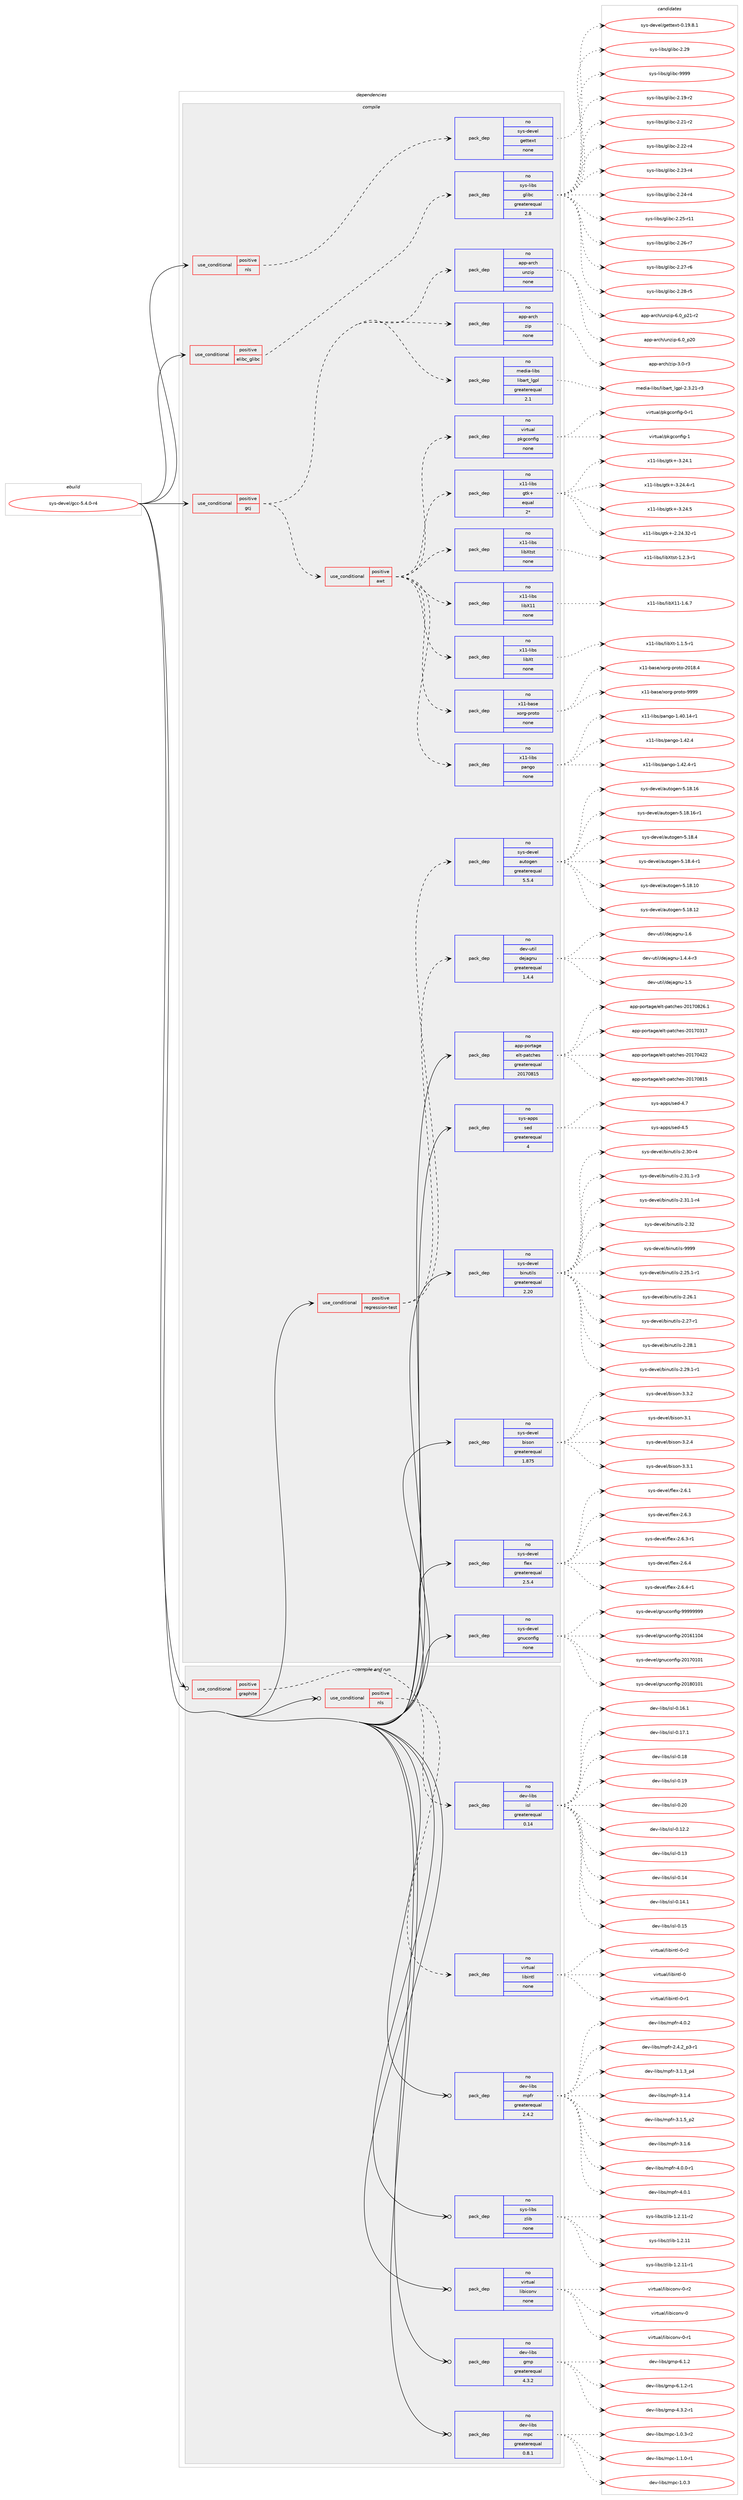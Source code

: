 digraph prolog {

# *************
# Graph options
# *************

newrank=true;
concentrate=true;
compound=true;
graph [rankdir=LR,fontname=Helvetica,fontsize=10,ranksep=1.5];#, ranksep=2.5, nodesep=0.2];
edge  [arrowhead=vee];
node  [fontname=Helvetica,fontsize=10];

# **********
# The ebuild
# **********

subgraph cluster_leftcol {
color=gray;
rank=same;
label=<<i>ebuild</i>>;
id [label="sys-devel/gcc-5.4.0-r4", color=red, width=4, href="../sys-devel/gcc-5.4.0-r4.svg"];
}

# ****************
# The dependencies
# ****************

subgraph cluster_midcol {
color=gray;
label=<<i>dependencies</i>>;
subgraph cluster_compile {
fillcolor="#eeeeee";
style=filled;
label=<<i>compile</i>>;
subgraph cond459687 {
dependency1728028 [label=<<TABLE BORDER="0" CELLBORDER="1" CELLSPACING="0" CELLPADDING="4"><TR><TD ROWSPAN="3" CELLPADDING="10">use_conditional</TD></TR><TR><TD>positive</TD></TR><TR><TD>elibc_glibc</TD></TR></TABLE>>, shape=none, color=red];
subgraph pack1240028 {
dependency1728029 [label=<<TABLE BORDER="0" CELLBORDER="1" CELLSPACING="0" CELLPADDING="4" WIDTH="220"><TR><TD ROWSPAN="6" CELLPADDING="30">pack_dep</TD></TR><TR><TD WIDTH="110">no</TD></TR><TR><TD>sys-libs</TD></TR><TR><TD>glibc</TD></TR><TR><TD>greaterequal</TD></TR><TR><TD>2.8</TD></TR></TABLE>>, shape=none, color=blue];
}
dependency1728028:e -> dependency1728029:w [weight=20,style="dashed",arrowhead="vee"];
}
id:e -> dependency1728028:w [weight=20,style="solid",arrowhead="vee"];
subgraph cond459688 {
dependency1728030 [label=<<TABLE BORDER="0" CELLBORDER="1" CELLSPACING="0" CELLPADDING="4"><TR><TD ROWSPAN="3" CELLPADDING="10">use_conditional</TD></TR><TR><TD>positive</TD></TR><TR><TD>gcj</TD></TR></TABLE>>, shape=none, color=red];
subgraph cond459689 {
dependency1728031 [label=<<TABLE BORDER="0" CELLBORDER="1" CELLSPACING="0" CELLPADDING="4"><TR><TD ROWSPAN="3" CELLPADDING="10">use_conditional</TD></TR><TR><TD>positive</TD></TR><TR><TD>awt</TD></TR></TABLE>>, shape=none, color=red];
subgraph pack1240029 {
dependency1728032 [label=<<TABLE BORDER="0" CELLBORDER="1" CELLSPACING="0" CELLPADDING="4" WIDTH="220"><TR><TD ROWSPAN="6" CELLPADDING="30">pack_dep</TD></TR><TR><TD WIDTH="110">no</TD></TR><TR><TD>x11-base</TD></TR><TR><TD>xorg-proto</TD></TR><TR><TD>none</TD></TR><TR><TD></TD></TR></TABLE>>, shape=none, color=blue];
}
dependency1728031:e -> dependency1728032:w [weight=20,style="dashed",arrowhead="vee"];
subgraph pack1240030 {
dependency1728033 [label=<<TABLE BORDER="0" CELLBORDER="1" CELLSPACING="0" CELLPADDING="4" WIDTH="220"><TR><TD ROWSPAN="6" CELLPADDING="30">pack_dep</TD></TR><TR><TD WIDTH="110">no</TD></TR><TR><TD>x11-libs</TD></TR><TR><TD>libXt</TD></TR><TR><TD>none</TD></TR><TR><TD></TD></TR></TABLE>>, shape=none, color=blue];
}
dependency1728031:e -> dependency1728033:w [weight=20,style="dashed",arrowhead="vee"];
subgraph pack1240031 {
dependency1728034 [label=<<TABLE BORDER="0" CELLBORDER="1" CELLSPACING="0" CELLPADDING="4" WIDTH="220"><TR><TD ROWSPAN="6" CELLPADDING="30">pack_dep</TD></TR><TR><TD WIDTH="110">no</TD></TR><TR><TD>x11-libs</TD></TR><TR><TD>libX11</TD></TR><TR><TD>none</TD></TR><TR><TD></TD></TR></TABLE>>, shape=none, color=blue];
}
dependency1728031:e -> dependency1728034:w [weight=20,style="dashed",arrowhead="vee"];
subgraph pack1240032 {
dependency1728035 [label=<<TABLE BORDER="0" CELLBORDER="1" CELLSPACING="0" CELLPADDING="4" WIDTH="220"><TR><TD ROWSPAN="6" CELLPADDING="30">pack_dep</TD></TR><TR><TD WIDTH="110">no</TD></TR><TR><TD>x11-libs</TD></TR><TR><TD>libXtst</TD></TR><TR><TD>none</TD></TR><TR><TD></TD></TR></TABLE>>, shape=none, color=blue];
}
dependency1728031:e -> dependency1728035:w [weight=20,style="dashed",arrowhead="vee"];
subgraph pack1240033 {
dependency1728036 [label=<<TABLE BORDER="0" CELLBORDER="1" CELLSPACING="0" CELLPADDING="4" WIDTH="220"><TR><TD ROWSPAN="6" CELLPADDING="30">pack_dep</TD></TR><TR><TD WIDTH="110">no</TD></TR><TR><TD>x11-libs</TD></TR><TR><TD>gtk+</TD></TR><TR><TD>equal</TD></TR><TR><TD>2*</TD></TR></TABLE>>, shape=none, color=blue];
}
dependency1728031:e -> dependency1728036:w [weight=20,style="dashed",arrowhead="vee"];
subgraph pack1240034 {
dependency1728037 [label=<<TABLE BORDER="0" CELLBORDER="1" CELLSPACING="0" CELLPADDING="4" WIDTH="220"><TR><TD ROWSPAN="6" CELLPADDING="30">pack_dep</TD></TR><TR><TD WIDTH="110">no</TD></TR><TR><TD>virtual</TD></TR><TR><TD>pkgconfig</TD></TR><TR><TD>none</TD></TR><TR><TD></TD></TR></TABLE>>, shape=none, color=blue];
}
dependency1728031:e -> dependency1728037:w [weight=20,style="dashed",arrowhead="vee"];
subgraph pack1240035 {
dependency1728038 [label=<<TABLE BORDER="0" CELLBORDER="1" CELLSPACING="0" CELLPADDING="4" WIDTH="220"><TR><TD ROWSPAN="6" CELLPADDING="30">pack_dep</TD></TR><TR><TD WIDTH="110">no</TD></TR><TR><TD>x11-libs</TD></TR><TR><TD>pango</TD></TR><TR><TD>none</TD></TR><TR><TD></TD></TR></TABLE>>, shape=none, color=blue];
}
dependency1728031:e -> dependency1728038:w [weight=20,style="dashed",arrowhead="vee"];
}
dependency1728030:e -> dependency1728031:w [weight=20,style="dashed",arrowhead="vee"];
subgraph pack1240036 {
dependency1728039 [label=<<TABLE BORDER="0" CELLBORDER="1" CELLSPACING="0" CELLPADDING="4" WIDTH="220"><TR><TD ROWSPAN="6" CELLPADDING="30">pack_dep</TD></TR><TR><TD WIDTH="110">no</TD></TR><TR><TD>media-libs</TD></TR><TR><TD>libart_lgpl</TD></TR><TR><TD>greaterequal</TD></TR><TR><TD>2.1</TD></TR></TABLE>>, shape=none, color=blue];
}
dependency1728030:e -> dependency1728039:w [weight=20,style="dashed",arrowhead="vee"];
subgraph pack1240037 {
dependency1728040 [label=<<TABLE BORDER="0" CELLBORDER="1" CELLSPACING="0" CELLPADDING="4" WIDTH="220"><TR><TD ROWSPAN="6" CELLPADDING="30">pack_dep</TD></TR><TR><TD WIDTH="110">no</TD></TR><TR><TD>app-arch</TD></TR><TR><TD>zip</TD></TR><TR><TD>none</TD></TR><TR><TD></TD></TR></TABLE>>, shape=none, color=blue];
}
dependency1728030:e -> dependency1728040:w [weight=20,style="dashed",arrowhead="vee"];
subgraph pack1240038 {
dependency1728041 [label=<<TABLE BORDER="0" CELLBORDER="1" CELLSPACING="0" CELLPADDING="4" WIDTH="220"><TR><TD ROWSPAN="6" CELLPADDING="30">pack_dep</TD></TR><TR><TD WIDTH="110">no</TD></TR><TR><TD>app-arch</TD></TR><TR><TD>unzip</TD></TR><TR><TD>none</TD></TR><TR><TD></TD></TR></TABLE>>, shape=none, color=blue];
}
dependency1728030:e -> dependency1728041:w [weight=20,style="dashed",arrowhead="vee"];
}
id:e -> dependency1728030:w [weight=20,style="solid",arrowhead="vee"];
subgraph cond459690 {
dependency1728042 [label=<<TABLE BORDER="0" CELLBORDER="1" CELLSPACING="0" CELLPADDING="4"><TR><TD ROWSPAN="3" CELLPADDING="10">use_conditional</TD></TR><TR><TD>positive</TD></TR><TR><TD>nls</TD></TR></TABLE>>, shape=none, color=red];
subgraph pack1240039 {
dependency1728043 [label=<<TABLE BORDER="0" CELLBORDER="1" CELLSPACING="0" CELLPADDING="4" WIDTH="220"><TR><TD ROWSPAN="6" CELLPADDING="30">pack_dep</TD></TR><TR><TD WIDTH="110">no</TD></TR><TR><TD>sys-devel</TD></TR><TR><TD>gettext</TD></TR><TR><TD>none</TD></TR><TR><TD></TD></TR></TABLE>>, shape=none, color=blue];
}
dependency1728042:e -> dependency1728043:w [weight=20,style="dashed",arrowhead="vee"];
}
id:e -> dependency1728042:w [weight=20,style="solid",arrowhead="vee"];
subgraph cond459691 {
dependency1728044 [label=<<TABLE BORDER="0" CELLBORDER="1" CELLSPACING="0" CELLPADDING="4"><TR><TD ROWSPAN="3" CELLPADDING="10">use_conditional</TD></TR><TR><TD>positive</TD></TR><TR><TD>regression-test</TD></TR></TABLE>>, shape=none, color=red];
subgraph pack1240040 {
dependency1728045 [label=<<TABLE BORDER="0" CELLBORDER="1" CELLSPACING="0" CELLPADDING="4" WIDTH="220"><TR><TD ROWSPAN="6" CELLPADDING="30">pack_dep</TD></TR><TR><TD WIDTH="110">no</TD></TR><TR><TD>dev-util</TD></TR><TR><TD>dejagnu</TD></TR><TR><TD>greaterequal</TD></TR><TR><TD>1.4.4</TD></TR></TABLE>>, shape=none, color=blue];
}
dependency1728044:e -> dependency1728045:w [weight=20,style="dashed",arrowhead="vee"];
subgraph pack1240041 {
dependency1728046 [label=<<TABLE BORDER="0" CELLBORDER="1" CELLSPACING="0" CELLPADDING="4" WIDTH="220"><TR><TD ROWSPAN="6" CELLPADDING="30">pack_dep</TD></TR><TR><TD WIDTH="110">no</TD></TR><TR><TD>sys-devel</TD></TR><TR><TD>autogen</TD></TR><TR><TD>greaterequal</TD></TR><TR><TD>5.5.4</TD></TR></TABLE>>, shape=none, color=blue];
}
dependency1728044:e -> dependency1728046:w [weight=20,style="dashed",arrowhead="vee"];
}
id:e -> dependency1728044:w [weight=20,style="solid",arrowhead="vee"];
subgraph pack1240042 {
dependency1728047 [label=<<TABLE BORDER="0" CELLBORDER="1" CELLSPACING="0" CELLPADDING="4" WIDTH="220"><TR><TD ROWSPAN="6" CELLPADDING="30">pack_dep</TD></TR><TR><TD WIDTH="110">no</TD></TR><TR><TD>app-portage</TD></TR><TR><TD>elt-patches</TD></TR><TR><TD>greaterequal</TD></TR><TR><TD>20170815</TD></TR></TABLE>>, shape=none, color=blue];
}
id:e -> dependency1728047:w [weight=20,style="solid",arrowhead="vee"];
subgraph pack1240043 {
dependency1728048 [label=<<TABLE BORDER="0" CELLBORDER="1" CELLSPACING="0" CELLPADDING="4" WIDTH="220"><TR><TD ROWSPAN="6" CELLPADDING="30">pack_dep</TD></TR><TR><TD WIDTH="110">no</TD></TR><TR><TD>sys-apps</TD></TR><TR><TD>sed</TD></TR><TR><TD>greaterequal</TD></TR><TR><TD>4</TD></TR></TABLE>>, shape=none, color=blue];
}
id:e -> dependency1728048:w [weight=20,style="solid",arrowhead="vee"];
subgraph pack1240044 {
dependency1728049 [label=<<TABLE BORDER="0" CELLBORDER="1" CELLSPACING="0" CELLPADDING="4" WIDTH="220"><TR><TD ROWSPAN="6" CELLPADDING="30">pack_dep</TD></TR><TR><TD WIDTH="110">no</TD></TR><TR><TD>sys-devel</TD></TR><TR><TD>binutils</TD></TR><TR><TD>greaterequal</TD></TR><TR><TD>2.20</TD></TR></TABLE>>, shape=none, color=blue];
}
id:e -> dependency1728049:w [weight=20,style="solid",arrowhead="vee"];
subgraph pack1240045 {
dependency1728050 [label=<<TABLE BORDER="0" CELLBORDER="1" CELLSPACING="0" CELLPADDING="4" WIDTH="220"><TR><TD ROWSPAN="6" CELLPADDING="30">pack_dep</TD></TR><TR><TD WIDTH="110">no</TD></TR><TR><TD>sys-devel</TD></TR><TR><TD>bison</TD></TR><TR><TD>greaterequal</TD></TR><TR><TD>1.875</TD></TR></TABLE>>, shape=none, color=blue];
}
id:e -> dependency1728050:w [weight=20,style="solid",arrowhead="vee"];
subgraph pack1240046 {
dependency1728051 [label=<<TABLE BORDER="0" CELLBORDER="1" CELLSPACING="0" CELLPADDING="4" WIDTH="220"><TR><TD ROWSPAN="6" CELLPADDING="30">pack_dep</TD></TR><TR><TD WIDTH="110">no</TD></TR><TR><TD>sys-devel</TD></TR><TR><TD>flex</TD></TR><TR><TD>greaterequal</TD></TR><TR><TD>2.5.4</TD></TR></TABLE>>, shape=none, color=blue];
}
id:e -> dependency1728051:w [weight=20,style="solid",arrowhead="vee"];
subgraph pack1240047 {
dependency1728052 [label=<<TABLE BORDER="0" CELLBORDER="1" CELLSPACING="0" CELLPADDING="4" WIDTH="220"><TR><TD ROWSPAN="6" CELLPADDING="30">pack_dep</TD></TR><TR><TD WIDTH="110">no</TD></TR><TR><TD>sys-devel</TD></TR><TR><TD>gnuconfig</TD></TR><TR><TD>none</TD></TR><TR><TD></TD></TR></TABLE>>, shape=none, color=blue];
}
id:e -> dependency1728052:w [weight=20,style="solid",arrowhead="vee"];
}
subgraph cluster_compileandrun {
fillcolor="#eeeeee";
style=filled;
label=<<i>compile and run</i>>;
subgraph cond459692 {
dependency1728053 [label=<<TABLE BORDER="0" CELLBORDER="1" CELLSPACING="0" CELLPADDING="4"><TR><TD ROWSPAN="3" CELLPADDING="10">use_conditional</TD></TR><TR><TD>positive</TD></TR><TR><TD>graphite</TD></TR></TABLE>>, shape=none, color=red];
subgraph pack1240048 {
dependency1728054 [label=<<TABLE BORDER="0" CELLBORDER="1" CELLSPACING="0" CELLPADDING="4" WIDTH="220"><TR><TD ROWSPAN="6" CELLPADDING="30">pack_dep</TD></TR><TR><TD WIDTH="110">no</TD></TR><TR><TD>dev-libs</TD></TR><TR><TD>isl</TD></TR><TR><TD>greaterequal</TD></TR><TR><TD>0.14</TD></TR></TABLE>>, shape=none, color=blue];
}
dependency1728053:e -> dependency1728054:w [weight=20,style="dashed",arrowhead="vee"];
}
id:e -> dependency1728053:w [weight=20,style="solid",arrowhead="odotvee"];
subgraph cond459693 {
dependency1728055 [label=<<TABLE BORDER="0" CELLBORDER="1" CELLSPACING="0" CELLPADDING="4"><TR><TD ROWSPAN="3" CELLPADDING="10">use_conditional</TD></TR><TR><TD>positive</TD></TR><TR><TD>nls</TD></TR></TABLE>>, shape=none, color=red];
subgraph pack1240049 {
dependency1728056 [label=<<TABLE BORDER="0" CELLBORDER="1" CELLSPACING="0" CELLPADDING="4" WIDTH="220"><TR><TD ROWSPAN="6" CELLPADDING="30">pack_dep</TD></TR><TR><TD WIDTH="110">no</TD></TR><TR><TD>virtual</TD></TR><TR><TD>libintl</TD></TR><TR><TD>none</TD></TR><TR><TD></TD></TR></TABLE>>, shape=none, color=blue];
}
dependency1728055:e -> dependency1728056:w [weight=20,style="dashed",arrowhead="vee"];
}
id:e -> dependency1728055:w [weight=20,style="solid",arrowhead="odotvee"];
subgraph pack1240050 {
dependency1728057 [label=<<TABLE BORDER="0" CELLBORDER="1" CELLSPACING="0" CELLPADDING="4" WIDTH="220"><TR><TD ROWSPAN="6" CELLPADDING="30">pack_dep</TD></TR><TR><TD WIDTH="110">no</TD></TR><TR><TD>dev-libs</TD></TR><TR><TD>gmp</TD></TR><TR><TD>greaterequal</TD></TR><TR><TD>4.3.2</TD></TR></TABLE>>, shape=none, color=blue];
}
id:e -> dependency1728057:w [weight=20,style="solid",arrowhead="odotvee"];
subgraph pack1240051 {
dependency1728058 [label=<<TABLE BORDER="0" CELLBORDER="1" CELLSPACING="0" CELLPADDING="4" WIDTH="220"><TR><TD ROWSPAN="6" CELLPADDING="30">pack_dep</TD></TR><TR><TD WIDTH="110">no</TD></TR><TR><TD>dev-libs</TD></TR><TR><TD>mpc</TD></TR><TR><TD>greaterequal</TD></TR><TR><TD>0.8.1</TD></TR></TABLE>>, shape=none, color=blue];
}
id:e -> dependency1728058:w [weight=20,style="solid",arrowhead="odotvee"];
subgraph pack1240052 {
dependency1728059 [label=<<TABLE BORDER="0" CELLBORDER="1" CELLSPACING="0" CELLPADDING="4" WIDTH="220"><TR><TD ROWSPAN="6" CELLPADDING="30">pack_dep</TD></TR><TR><TD WIDTH="110">no</TD></TR><TR><TD>dev-libs</TD></TR><TR><TD>mpfr</TD></TR><TR><TD>greaterequal</TD></TR><TR><TD>2.4.2</TD></TR></TABLE>>, shape=none, color=blue];
}
id:e -> dependency1728059:w [weight=20,style="solid",arrowhead="odotvee"];
subgraph pack1240053 {
dependency1728060 [label=<<TABLE BORDER="0" CELLBORDER="1" CELLSPACING="0" CELLPADDING="4" WIDTH="220"><TR><TD ROWSPAN="6" CELLPADDING="30">pack_dep</TD></TR><TR><TD WIDTH="110">no</TD></TR><TR><TD>sys-libs</TD></TR><TR><TD>zlib</TD></TR><TR><TD>none</TD></TR><TR><TD></TD></TR></TABLE>>, shape=none, color=blue];
}
id:e -> dependency1728060:w [weight=20,style="solid",arrowhead="odotvee"];
subgraph pack1240054 {
dependency1728061 [label=<<TABLE BORDER="0" CELLBORDER="1" CELLSPACING="0" CELLPADDING="4" WIDTH="220"><TR><TD ROWSPAN="6" CELLPADDING="30">pack_dep</TD></TR><TR><TD WIDTH="110">no</TD></TR><TR><TD>virtual</TD></TR><TR><TD>libiconv</TD></TR><TR><TD>none</TD></TR><TR><TD></TD></TR></TABLE>>, shape=none, color=blue];
}
id:e -> dependency1728061:w [weight=20,style="solid",arrowhead="odotvee"];
}
subgraph cluster_run {
fillcolor="#eeeeee";
style=filled;
label=<<i>run</i>>;
}
}

# **************
# The candidates
# **************

subgraph cluster_choices {
rank=same;
color=gray;
label=<<i>candidates</i>>;

subgraph choice1240028 {
color=black;
nodesep=1;
choice115121115451081059811547103108105989945504649574511450 [label="sys-libs/glibc-2.19-r2", color=red, width=4,href="../sys-libs/glibc-2.19-r2.svg"];
choice115121115451081059811547103108105989945504650494511450 [label="sys-libs/glibc-2.21-r2", color=red, width=4,href="../sys-libs/glibc-2.21-r2.svg"];
choice115121115451081059811547103108105989945504650504511452 [label="sys-libs/glibc-2.22-r4", color=red, width=4,href="../sys-libs/glibc-2.22-r4.svg"];
choice115121115451081059811547103108105989945504650514511452 [label="sys-libs/glibc-2.23-r4", color=red, width=4,href="../sys-libs/glibc-2.23-r4.svg"];
choice115121115451081059811547103108105989945504650524511452 [label="sys-libs/glibc-2.24-r4", color=red, width=4,href="../sys-libs/glibc-2.24-r4.svg"];
choice11512111545108105981154710310810598994550465053451144949 [label="sys-libs/glibc-2.25-r11", color=red, width=4,href="../sys-libs/glibc-2.25-r11.svg"];
choice115121115451081059811547103108105989945504650544511455 [label="sys-libs/glibc-2.26-r7", color=red, width=4,href="../sys-libs/glibc-2.26-r7.svg"];
choice115121115451081059811547103108105989945504650554511454 [label="sys-libs/glibc-2.27-r6", color=red, width=4,href="../sys-libs/glibc-2.27-r6.svg"];
choice115121115451081059811547103108105989945504650564511453 [label="sys-libs/glibc-2.28-r5", color=red, width=4,href="../sys-libs/glibc-2.28-r5.svg"];
choice11512111545108105981154710310810598994550465057 [label="sys-libs/glibc-2.29", color=red, width=4,href="../sys-libs/glibc-2.29.svg"];
choice11512111545108105981154710310810598994557575757 [label="sys-libs/glibc-9999", color=red, width=4,href="../sys-libs/glibc-9999.svg"];
dependency1728029:e -> choice115121115451081059811547103108105989945504649574511450:w [style=dotted,weight="100"];
dependency1728029:e -> choice115121115451081059811547103108105989945504650494511450:w [style=dotted,weight="100"];
dependency1728029:e -> choice115121115451081059811547103108105989945504650504511452:w [style=dotted,weight="100"];
dependency1728029:e -> choice115121115451081059811547103108105989945504650514511452:w [style=dotted,weight="100"];
dependency1728029:e -> choice115121115451081059811547103108105989945504650524511452:w [style=dotted,weight="100"];
dependency1728029:e -> choice11512111545108105981154710310810598994550465053451144949:w [style=dotted,weight="100"];
dependency1728029:e -> choice115121115451081059811547103108105989945504650544511455:w [style=dotted,weight="100"];
dependency1728029:e -> choice115121115451081059811547103108105989945504650554511454:w [style=dotted,weight="100"];
dependency1728029:e -> choice115121115451081059811547103108105989945504650564511453:w [style=dotted,weight="100"];
dependency1728029:e -> choice11512111545108105981154710310810598994550465057:w [style=dotted,weight="100"];
dependency1728029:e -> choice11512111545108105981154710310810598994557575757:w [style=dotted,weight="100"];
}
subgraph choice1240029 {
color=black;
nodesep=1;
choice1204949459897115101471201111141034511211411111611145504849564652 [label="x11-base/xorg-proto-2018.4", color=red, width=4,href="../x11-base/xorg-proto-2018.4.svg"];
choice120494945989711510147120111114103451121141111161114557575757 [label="x11-base/xorg-proto-9999", color=red, width=4,href="../x11-base/xorg-proto-9999.svg"];
dependency1728032:e -> choice1204949459897115101471201111141034511211411111611145504849564652:w [style=dotted,weight="100"];
dependency1728032:e -> choice120494945989711510147120111114103451121141111161114557575757:w [style=dotted,weight="100"];
}
subgraph choice1240030 {
color=black;
nodesep=1;
choice120494945108105981154710810598881164549464946534511449 [label="x11-libs/libXt-1.1.5-r1", color=red, width=4,href="../x11-libs/libXt-1.1.5-r1.svg"];
dependency1728033:e -> choice120494945108105981154710810598881164549464946534511449:w [style=dotted,weight="100"];
}
subgraph choice1240031 {
color=black;
nodesep=1;
choice120494945108105981154710810598884949454946544655 [label="x11-libs/libX11-1.6.7", color=red, width=4,href="../x11-libs/libX11-1.6.7.svg"];
dependency1728034:e -> choice120494945108105981154710810598884949454946544655:w [style=dotted,weight="100"];
}
subgraph choice1240032 {
color=black;
nodesep=1;
choice120494945108105981154710810598881161151164549465046514511449 [label="x11-libs/libXtst-1.2.3-r1", color=red, width=4,href="../x11-libs/libXtst-1.2.3-r1.svg"];
dependency1728035:e -> choice120494945108105981154710810598881161151164549465046514511449:w [style=dotted,weight="100"];
}
subgraph choice1240033 {
color=black;
nodesep=1;
choice12049494510810598115471031161074345504650524651504511449 [label="x11-libs/gtk+-2.24.32-r1", color=red, width=4,href="../x11-libs/gtk+-2.24.32-r1.svg"];
choice12049494510810598115471031161074345514650524649 [label="x11-libs/gtk+-3.24.1", color=red, width=4,href="../x11-libs/gtk+-3.24.1.svg"];
choice120494945108105981154710311610743455146505246524511449 [label="x11-libs/gtk+-3.24.4-r1", color=red, width=4,href="../x11-libs/gtk+-3.24.4-r1.svg"];
choice12049494510810598115471031161074345514650524653 [label="x11-libs/gtk+-3.24.5", color=red, width=4,href="../x11-libs/gtk+-3.24.5.svg"];
dependency1728036:e -> choice12049494510810598115471031161074345504650524651504511449:w [style=dotted,weight="100"];
dependency1728036:e -> choice12049494510810598115471031161074345514650524649:w [style=dotted,weight="100"];
dependency1728036:e -> choice120494945108105981154710311610743455146505246524511449:w [style=dotted,weight="100"];
dependency1728036:e -> choice12049494510810598115471031161074345514650524653:w [style=dotted,weight="100"];
}
subgraph choice1240034 {
color=black;
nodesep=1;
choice11810511411611797108471121071039911111010210510345484511449 [label="virtual/pkgconfig-0-r1", color=red, width=4,href="../virtual/pkgconfig-0-r1.svg"];
choice1181051141161179710847112107103991111101021051034549 [label="virtual/pkgconfig-1", color=red, width=4,href="../virtual/pkgconfig-1.svg"];
dependency1728037:e -> choice11810511411611797108471121071039911111010210510345484511449:w [style=dotted,weight="100"];
dependency1728037:e -> choice1181051141161179710847112107103991111101021051034549:w [style=dotted,weight="100"];
}
subgraph choice1240035 {
color=black;
nodesep=1;
choice12049494510810598115471129711010311145494652484649524511449 [label="x11-libs/pango-1.40.14-r1", color=red, width=4,href="../x11-libs/pango-1.40.14-r1.svg"];
choice12049494510810598115471129711010311145494652504652 [label="x11-libs/pango-1.42.4", color=red, width=4,href="../x11-libs/pango-1.42.4.svg"];
choice120494945108105981154711297110103111454946525046524511449 [label="x11-libs/pango-1.42.4-r1", color=red, width=4,href="../x11-libs/pango-1.42.4-r1.svg"];
dependency1728038:e -> choice12049494510810598115471129711010311145494652484649524511449:w [style=dotted,weight="100"];
dependency1728038:e -> choice12049494510810598115471129711010311145494652504652:w [style=dotted,weight="100"];
dependency1728038:e -> choice120494945108105981154711297110103111454946525046524511449:w [style=dotted,weight="100"];
}
subgraph choice1240036 {
color=black;
nodesep=1;
choice10910110010597451081059811547108105989711411695108103112108455046514650494511451 [label="media-libs/libart_lgpl-2.3.21-r3", color=red, width=4,href="../media-libs/libart_lgpl-2.3.21-r3.svg"];
dependency1728039:e -> choice10910110010597451081059811547108105989711411695108103112108455046514650494511451:w [style=dotted,weight="100"];
}
subgraph choice1240037 {
color=black;
nodesep=1;
choice9711211245971149910447122105112455146484511451 [label="app-arch/zip-3.0-r3", color=red, width=4,href="../app-arch/zip-3.0-r3.svg"];
dependency1728040:e -> choice9711211245971149910447122105112455146484511451:w [style=dotted,weight="100"];
}
subgraph choice1240038 {
color=black;
nodesep=1;
choice971121124597114991044711711012210511245544648951125048 [label="app-arch/unzip-6.0_p20", color=red, width=4,href="../app-arch/unzip-6.0_p20.svg"];
choice9711211245971149910447117110122105112455446489511250494511450 [label="app-arch/unzip-6.0_p21-r2", color=red, width=4,href="../app-arch/unzip-6.0_p21-r2.svg"];
dependency1728041:e -> choice971121124597114991044711711012210511245544648951125048:w [style=dotted,weight="100"];
dependency1728041:e -> choice9711211245971149910447117110122105112455446489511250494511450:w [style=dotted,weight="100"];
}
subgraph choice1240039 {
color=black;
nodesep=1;
choice1151211154510010111810110847103101116116101120116454846495746564649 [label="sys-devel/gettext-0.19.8.1", color=red, width=4,href="../sys-devel/gettext-0.19.8.1.svg"];
dependency1728043:e -> choice1151211154510010111810110847103101116116101120116454846495746564649:w [style=dotted,weight="100"];
}
subgraph choice1240040 {
color=black;
nodesep=1;
choice1001011184511711610510847100101106971031101174549465246524511451 [label="dev-util/dejagnu-1.4.4-r3", color=red, width=4,href="../dev-util/dejagnu-1.4.4-r3.svg"];
choice10010111845117116105108471001011069710311011745494653 [label="dev-util/dejagnu-1.5", color=red, width=4,href="../dev-util/dejagnu-1.5.svg"];
choice10010111845117116105108471001011069710311011745494654 [label="dev-util/dejagnu-1.6", color=red, width=4,href="../dev-util/dejagnu-1.6.svg"];
dependency1728045:e -> choice1001011184511711610510847100101106971031101174549465246524511451:w [style=dotted,weight="100"];
dependency1728045:e -> choice10010111845117116105108471001011069710311011745494653:w [style=dotted,weight="100"];
dependency1728045:e -> choice10010111845117116105108471001011069710311011745494654:w [style=dotted,weight="100"];
}
subgraph choice1240041 {
color=black;
nodesep=1;
choice1151211154510010111810110847971171161111031011104553464956464948 [label="sys-devel/autogen-5.18.10", color=red, width=4,href="../sys-devel/autogen-5.18.10.svg"];
choice1151211154510010111810110847971171161111031011104553464956464950 [label="sys-devel/autogen-5.18.12", color=red, width=4,href="../sys-devel/autogen-5.18.12.svg"];
choice1151211154510010111810110847971171161111031011104553464956464954 [label="sys-devel/autogen-5.18.16", color=red, width=4,href="../sys-devel/autogen-5.18.16.svg"];
choice11512111545100101118101108479711711611110310111045534649564649544511449 [label="sys-devel/autogen-5.18.16-r1", color=red, width=4,href="../sys-devel/autogen-5.18.16-r1.svg"];
choice11512111545100101118101108479711711611110310111045534649564652 [label="sys-devel/autogen-5.18.4", color=red, width=4,href="../sys-devel/autogen-5.18.4.svg"];
choice115121115451001011181011084797117116111103101110455346495646524511449 [label="sys-devel/autogen-5.18.4-r1", color=red, width=4,href="../sys-devel/autogen-5.18.4-r1.svg"];
dependency1728046:e -> choice1151211154510010111810110847971171161111031011104553464956464948:w [style=dotted,weight="100"];
dependency1728046:e -> choice1151211154510010111810110847971171161111031011104553464956464950:w [style=dotted,weight="100"];
dependency1728046:e -> choice1151211154510010111810110847971171161111031011104553464956464954:w [style=dotted,weight="100"];
dependency1728046:e -> choice11512111545100101118101108479711711611110310111045534649564649544511449:w [style=dotted,weight="100"];
dependency1728046:e -> choice11512111545100101118101108479711711611110310111045534649564652:w [style=dotted,weight="100"];
dependency1728046:e -> choice115121115451001011181011084797117116111103101110455346495646524511449:w [style=dotted,weight="100"];
}
subgraph choice1240042 {
color=black;
nodesep=1;
choice97112112451121111141169710310147101108116451129711699104101115455048495548514955 [label="app-portage/elt-patches-20170317", color=red, width=4,href="../app-portage/elt-patches-20170317.svg"];
choice97112112451121111141169710310147101108116451129711699104101115455048495548525050 [label="app-portage/elt-patches-20170422", color=red, width=4,href="../app-portage/elt-patches-20170422.svg"];
choice97112112451121111141169710310147101108116451129711699104101115455048495548564953 [label="app-portage/elt-patches-20170815", color=red, width=4,href="../app-portage/elt-patches-20170815.svg"];
choice971121124511211111411697103101471011081164511297116991041011154550484955485650544649 [label="app-portage/elt-patches-20170826.1", color=red, width=4,href="../app-portage/elt-patches-20170826.1.svg"];
dependency1728047:e -> choice97112112451121111141169710310147101108116451129711699104101115455048495548514955:w [style=dotted,weight="100"];
dependency1728047:e -> choice97112112451121111141169710310147101108116451129711699104101115455048495548525050:w [style=dotted,weight="100"];
dependency1728047:e -> choice97112112451121111141169710310147101108116451129711699104101115455048495548564953:w [style=dotted,weight="100"];
dependency1728047:e -> choice971121124511211111411697103101471011081164511297116991041011154550484955485650544649:w [style=dotted,weight="100"];
}
subgraph choice1240043 {
color=black;
nodesep=1;
choice11512111545971121121154711510110045524653 [label="sys-apps/sed-4.5", color=red, width=4,href="../sys-apps/sed-4.5.svg"];
choice11512111545971121121154711510110045524655 [label="sys-apps/sed-4.7", color=red, width=4,href="../sys-apps/sed-4.7.svg"];
dependency1728048:e -> choice11512111545971121121154711510110045524653:w [style=dotted,weight="100"];
dependency1728048:e -> choice11512111545971121121154711510110045524655:w [style=dotted,weight="100"];
}
subgraph choice1240044 {
color=black;
nodesep=1;
choice115121115451001011181011084798105110117116105108115455046505346494511449 [label="sys-devel/binutils-2.25.1-r1", color=red, width=4,href="../sys-devel/binutils-2.25.1-r1.svg"];
choice11512111545100101118101108479810511011711610510811545504650544649 [label="sys-devel/binutils-2.26.1", color=red, width=4,href="../sys-devel/binutils-2.26.1.svg"];
choice11512111545100101118101108479810511011711610510811545504650554511449 [label="sys-devel/binutils-2.27-r1", color=red, width=4,href="../sys-devel/binutils-2.27-r1.svg"];
choice11512111545100101118101108479810511011711610510811545504650564649 [label="sys-devel/binutils-2.28.1", color=red, width=4,href="../sys-devel/binutils-2.28.1.svg"];
choice115121115451001011181011084798105110117116105108115455046505746494511449 [label="sys-devel/binutils-2.29.1-r1", color=red, width=4,href="../sys-devel/binutils-2.29.1-r1.svg"];
choice11512111545100101118101108479810511011711610510811545504651484511452 [label="sys-devel/binutils-2.30-r4", color=red, width=4,href="../sys-devel/binutils-2.30-r4.svg"];
choice115121115451001011181011084798105110117116105108115455046514946494511451 [label="sys-devel/binutils-2.31.1-r3", color=red, width=4,href="../sys-devel/binutils-2.31.1-r3.svg"];
choice115121115451001011181011084798105110117116105108115455046514946494511452 [label="sys-devel/binutils-2.31.1-r4", color=red, width=4,href="../sys-devel/binutils-2.31.1-r4.svg"];
choice1151211154510010111810110847981051101171161051081154550465150 [label="sys-devel/binutils-2.32", color=red, width=4,href="../sys-devel/binutils-2.32.svg"];
choice1151211154510010111810110847981051101171161051081154557575757 [label="sys-devel/binutils-9999", color=red, width=4,href="../sys-devel/binutils-9999.svg"];
dependency1728049:e -> choice115121115451001011181011084798105110117116105108115455046505346494511449:w [style=dotted,weight="100"];
dependency1728049:e -> choice11512111545100101118101108479810511011711610510811545504650544649:w [style=dotted,weight="100"];
dependency1728049:e -> choice11512111545100101118101108479810511011711610510811545504650554511449:w [style=dotted,weight="100"];
dependency1728049:e -> choice11512111545100101118101108479810511011711610510811545504650564649:w [style=dotted,weight="100"];
dependency1728049:e -> choice115121115451001011181011084798105110117116105108115455046505746494511449:w [style=dotted,weight="100"];
dependency1728049:e -> choice11512111545100101118101108479810511011711610510811545504651484511452:w [style=dotted,weight="100"];
dependency1728049:e -> choice115121115451001011181011084798105110117116105108115455046514946494511451:w [style=dotted,weight="100"];
dependency1728049:e -> choice115121115451001011181011084798105110117116105108115455046514946494511452:w [style=dotted,weight="100"];
dependency1728049:e -> choice1151211154510010111810110847981051101171161051081154550465150:w [style=dotted,weight="100"];
dependency1728049:e -> choice1151211154510010111810110847981051101171161051081154557575757:w [style=dotted,weight="100"];
}
subgraph choice1240045 {
color=black;
nodesep=1;
choice11512111545100101118101108479810511511111045514649 [label="sys-devel/bison-3.1", color=red, width=4,href="../sys-devel/bison-3.1.svg"];
choice115121115451001011181011084798105115111110455146504652 [label="sys-devel/bison-3.2.4", color=red, width=4,href="../sys-devel/bison-3.2.4.svg"];
choice115121115451001011181011084798105115111110455146514649 [label="sys-devel/bison-3.3.1", color=red, width=4,href="../sys-devel/bison-3.3.1.svg"];
choice115121115451001011181011084798105115111110455146514650 [label="sys-devel/bison-3.3.2", color=red, width=4,href="../sys-devel/bison-3.3.2.svg"];
dependency1728050:e -> choice11512111545100101118101108479810511511111045514649:w [style=dotted,weight="100"];
dependency1728050:e -> choice115121115451001011181011084798105115111110455146504652:w [style=dotted,weight="100"];
dependency1728050:e -> choice115121115451001011181011084798105115111110455146514649:w [style=dotted,weight="100"];
dependency1728050:e -> choice115121115451001011181011084798105115111110455146514650:w [style=dotted,weight="100"];
}
subgraph choice1240046 {
color=black;
nodesep=1;
choice1151211154510010111810110847102108101120455046544649 [label="sys-devel/flex-2.6.1", color=red, width=4,href="../sys-devel/flex-2.6.1.svg"];
choice1151211154510010111810110847102108101120455046544651 [label="sys-devel/flex-2.6.3", color=red, width=4,href="../sys-devel/flex-2.6.3.svg"];
choice11512111545100101118101108471021081011204550465446514511449 [label="sys-devel/flex-2.6.3-r1", color=red, width=4,href="../sys-devel/flex-2.6.3-r1.svg"];
choice1151211154510010111810110847102108101120455046544652 [label="sys-devel/flex-2.6.4", color=red, width=4,href="../sys-devel/flex-2.6.4.svg"];
choice11512111545100101118101108471021081011204550465446524511449 [label="sys-devel/flex-2.6.4-r1", color=red, width=4,href="../sys-devel/flex-2.6.4-r1.svg"];
dependency1728051:e -> choice1151211154510010111810110847102108101120455046544649:w [style=dotted,weight="100"];
dependency1728051:e -> choice1151211154510010111810110847102108101120455046544651:w [style=dotted,weight="100"];
dependency1728051:e -> choice11512111545100101118101108471021081011204550465446514511449:w [style=dotted,weight="100"];
dependency1728051:e -> choice1151211154510010111810110847102108101120455046544652:w [style=dotted,weight="100"];
dependency1728051:e -> choice11512111545100101118101108471021081011204550465446524511449:w [style=dotted,weight="100"];
}
subgraph choice1240047 {
color=black;
nodesep=1;
choice115121115451001011181011084710311011799111110102105103455048495449494852 [label="sys-devel/gnuconfig-20161104", color=red, width=4,href="../sys-devel/gnuconfig-20161104.svg"];
choice115121115451001011181011084710311011799111110102105103455048495548494849 [label="sys-devel/gnuconfig-20170101", color=red, width=4,href="../sys-devel/gnuconfig-20170101.svg"];
choice115121115451001011181011084710311011799111110102105103455048495648494849 [label="sys-devel/gnuconfig-20180101", color=red, width=4,href="../sys-devel/gnuconfig-20180101.svg"];
choice115121115451001011181011084710311011799111110102105103455757575757575757 [label="sys-devel/gnuconfig-99999999", color=red, width=4,href="../sys-devel/gnuconfig-99999999.svg"];
dependency1728052:e -> choice115121115451001011181011084710311011799111110102105103455048495449494852:w [style=dotted,weight="100"];
dependency1728052:e -> choice115121115451001011181011084710311011799111110102105103455048495548494849:w [style=dotted,weight="100"];
dependency1728052:e -> choice115121115451001011181011084710311011799111110102105103455048495648494849:w [style=dotted,weight="100"];
dependency1728052:e -> choice115121115451001011181011084710311011799111110102105103455757575757575757:w [style=dotted,weight="100"];
}
subgraph choice1240048 {
color=black;
nodesep=1;
choice10010111845108105981154710511510845484649504650 [label="dev-libs/isl-0.12.2", color=red, width=4,href="../dev-libs/isl-0.12.2.svg"];
choice1001011184510810598115471051151084548464951 [label="dev-libs/isl-0.13", color=red, width=4,href="../dev-libs/isl-0.13.svg"];
choice1001011184510810598115471051151084548464952 [label="dev-libs/isl-0.14", color=red, width=4,href="../dev-libs/isl-0.14.svg"];
choice10010111845108105981154710511510845484649524649 [label="dev-libs/isl-0.14.1", color=red, width=4,href="../dev-libs/isl-0.14.1.svg"];
choice1001011184510810598115471051151084548464953 [label="dev-libs/isl-0.15", color=red, width=4,href="../dev-libs/isl-0.15.svg"];
choice10010111845108105981154710511510845484649544649 [label="dev-libs/isl-0.16.1", color=red, width=4,href="../dev-libs/isl-0.16.1.svg"];
choice10010111845108105981154710511510845484649554649 [label="dev-libs/isl-0.17.1", color=red, width=4,href="../dev-libs/isl-0.17.1.svg"];
choice1001011184510810598115471051151084548464956 [label="dev-libs/isl-0.18", color=red, width=4,href="../dev-libs/isl-0.18.svg"];
choice1001011184510810598115471051151084548464957 [label="dev-libs/isl-0.19", color=red, width=4,href="../dev-libs/isl-0.19.svg"];
choice1001011184510810598115471051151084548465048 [label="dev-libs/isl-0.20", color=red, width=4,href="../dev-libs/isl-0.20.svg"];
dependency1728054:e -> choice10010111845108105981154710511510845484649504650:w [style=dotted,weight="100"];
dependency1728054:e -> choice1001011184510810598115471051151084548464951:w [style=dotted,weight="100"];
dependency1728054:e -> choice1001011184510810598115471051151084548464952:w [style=dotted,weight="100"];
dependency1728054:e -> choice10010111845108105981154710511510845484649524649:w [style=dotted,weight="100"];
dependency1728054:e -> choice1001011184510810598115471051151084548464953:w [style=dotted,weight="100"];
dependency1728054:e -> choice10010111845108105981154710511510845484649544649:w [style=dotted,weight="100"];
dependency1728054:e -> choice10010111845108105981154710511510845484649554649:w [style=dotted,weight="100"];
dependency1728054:e -> choice1001011184510810598115471051151084548464956:w [style=dotted,weight="100"];
dependency1728054:e -> choice1001011184510810598115471051151084548464957:w [style=dotted,weight="100"];
dependency1728054:e -> choice1001011184510810598115471051151084548465048:w [style=dotted,weight="100"];
}
subgraph choice1240049 {
color=black;
nodesep=1;
choice1181051141161179710847108105981051101161084548 [label="virtual/libintl-0", color=red, width=4,href="../virtual/libintl-0.svg"];
choice11810511411611797108471081059810511011610845484511449 [label="virtual/libintl-0-r1", color=red, width=4,href="../virtual/libintl-0-r1.svg"];
choice11810511411611797108471081059810511011610845484511450 [label="virtual/libintl-0-r2", color=red, width=4,href="../virtual/libintl-0-r2.svg"];
dependency1728056:e -> choice1181051141161179710847108105981051101161084548:w [style=dotted,weight="100"];
dependency1728056:e -> choice11810511411611797108471081059810511011610845484511449:w [style=dotted,weight="100"];
dependency1728056:e -> choice11810511411611797108471081059810511011610845484511450:w [style=dotted,weight="100"];
}
subgraph choice1240050 {
color=black;
nodesep=1;
choice1001011184510810598115471031091124552465146504511449 [label="dev-libs/gmp-4.3.2-r1", color=red, width=4,href="../dev-libs/gmp-4.3.2-r1.svg"];
choice100101118451081059811547103109112455446494650 [label="dev-libs/gmp-6.1.2", color=red, width=4,href="../dev-libs/gmp-6.1.2.svg"];
choice1001011184510810598115471031091124554464946504511449 [label="dev-libs/gmp-6.1.2-r1", color=red, width=4,href="../dev-libs/gmp-6.1.2-r1.svg"];
dependency1728057:e -> choice1001011184510810598115471031091124552465146504511449:w [style=dotted,weight="100"];
dependency1728057:e -> choice100101118451081059811547103109112455446494650:w [style=dotted,weight="100"];
dependency1728057:e -> choice1001011184510810598115471031091124554464946504511449:w [style=dotted,weight="100"];
}
subgraph choice1240051 {
color=black;
nodesep=1;
choice10010111845108105981154710911299454946484651 [label="dev-libs/mpc-1.0.3", color=red, width=4,href="../dev-libs/mpc-1.0.3.svg"];
choice100101118451081059811547109112994549464846514511450 [label="dev-libs/mpc-1.0.3-r2", color=red, width=4,href="../dev-libs/mpc-1.0.3-r2.svg"];
choice100101118451081059811547109112994549464946484511449 [label="dev-libs/mpc-1.1.0-r1", color=red, width=4,href="../dev-libs/mpc-1.1.0-r1.svg"];
dependency1728058:e -> choice10010111845108105981154710911299454946484651:w [style=dotted,weight="100"];
dependency1728058:e -> choice100101118451081059811547109112994549464846514511450:w [style=dotted,weight="100"];
dependency1728058:e -> choice100101118451081059811547109112994549464946484511449:w [style=dotted,weight="100"];
}
subgraph choice1240052 {
color=black;
nodesep=1;
choice10010111845108105981154710911210211445504652465095112514511449 [label="dev-libs/mpfr-2.4.2_p3-r1", color=red, width=4,href="../dev-libs/mpfr-2.4.2_p3-r1.svg"];
choice1001011184510810598115471091121021144551464946519511252 [label="dev-libs/mpfr-3.1.3_p4", color=red, width=4,href="../dev-libs/mpfr-3.1.3_p4.svg"];
choice100101118451081059811547109112102114455146494652 [label="dev-libs/mpfr-3.1.4", color=red, width=4,href="../dev-libs/mpfr-3.1.4.svg"];
choice1001011184510810598115471091121021144551464946539511250 [label="dev-libs/mpfr-3.1.5_p2", color=red, width=4,href="../dev-libs/mpfr-3.1.5_p2.svg"];
choice100101118451081059811547109112102114455146494654 [label="dev-libs/mpfr-3.1.6", color=red, width=4,href="../dev-libs/mpfr-3.1.6.svg"];
choice1001011184510810598115471091121021144552464846484511449 [label="dev-libs/mpfr-4.0.0-r1", color=red, width=4,href="../dev-libs/mpfr-4.0.0-r1.svg"];
choice100101118451081059811547109112102114455246484649 [label="dev-libs/mpfr-4.0.1", color=red, width=4,href="../dev-libs/mpfr-4.0.1.svg"];
choice100101118451081059811547109112102114455246484650 [label="dev-libs/mpfr-4.0.2", color=red, width=4,href="../dev-libs/mpfr-4.0.2.svg"];
dependency1728059:e -> choice10010111845108105981154710911210211445504652465095112514511449:w [style=dotted,weight="100"];
dependency1728059:e -> choice1001011184510810598115471091121021144551464946519511252:w [style=dotted,weight="100"];
dependency1728059:e -> choice100101118451081059811547109112102114455146494652:w [style=dotted,weight="100"];
dependency1728059:e -> choice1001011184510810598115471091121021144551464946539511250:w [style=dotted,weight="100"];
dependency1728059:e -> choice100101118451081059811547109112102114455146494654:w [style=dotted,weight="100"];
dependency1728059:e -> choice1001011184510810598115471091121021144552464846484511449:w [style=dotted,weight="100"];
dependency1728059:e -> choice100101118451081059811547109112102114455246484649:w [style=dotted,weight="100"];
dependency1728059:e -> choice100101118451081059811547109112102114455246484650:w [style=dotted,weight="100"];
}
subgraph choice1240053 {
color=black;
nodesep=1;
choice1151211154510810598115471221081059845494650464949 [label="sys-libs/zlib-1.2.11", color=red, width=4,href="../sys-libs/zlib-1.2.11.svg"];
choice11512111545108105981154712210810598454946504649494511449 [label="sys-libs/zlib-1.2.11-r1", color=red, width=4,href="../sys-libs/zlib-1.2.11-r1.svg"];
choice11512111545108105981154712210810598454946504649494511450 [label="sys-libs/zlib-1.2.11-r2", color=red, width=4,href="../sys-libs/zlib-1.2.11-r2.svg"];
dependency1728060:e -> choice1151211154510810598115471221081059845494650464949:w [style=dotted,weight="100"];
dependency1728060:e -> choice11512111545108105981154712210810598454946504649494511449:w [style=dotted,weight="100"];
dependency1728060:e -> choice11512111545108105981154712210810598454946504649494511450:w [style=dotted,weight="100"];
}
subgraph choice1240054 {
color=black;
nodesep=1;
choice118105114116117971084710810598105991111101184548 [label="virtual/libiconv-0", color=red, width=4,href="../virtual/libiconv-0.svg"];
choice1181051141161179710847108105981059911111011845484511449 [label="virtual/libiconv-0-r1", color=red, width=4,href="../virtual/libiconv-0-r1.svg"];
choice1181051141161179710847108105981059911111011845484511450 [label="virtual/libiconv-0-r2", color=red, width=4,href="../virtual/libiconv-0-r2.svg"];
dependency1728061:e -> choice118105114116117971084710810598105991111101184548:w [style=dotted,weight="100"];
dependency1728061:e -> choice1181051141161179710847108105981059911111011845484511449:w [style=dotted,weight="100"];
dependency1728061:e -> choice1181051141161179710847108105981059911111011845484511450:w [style=dotted,weight="100"];
}
}

}
